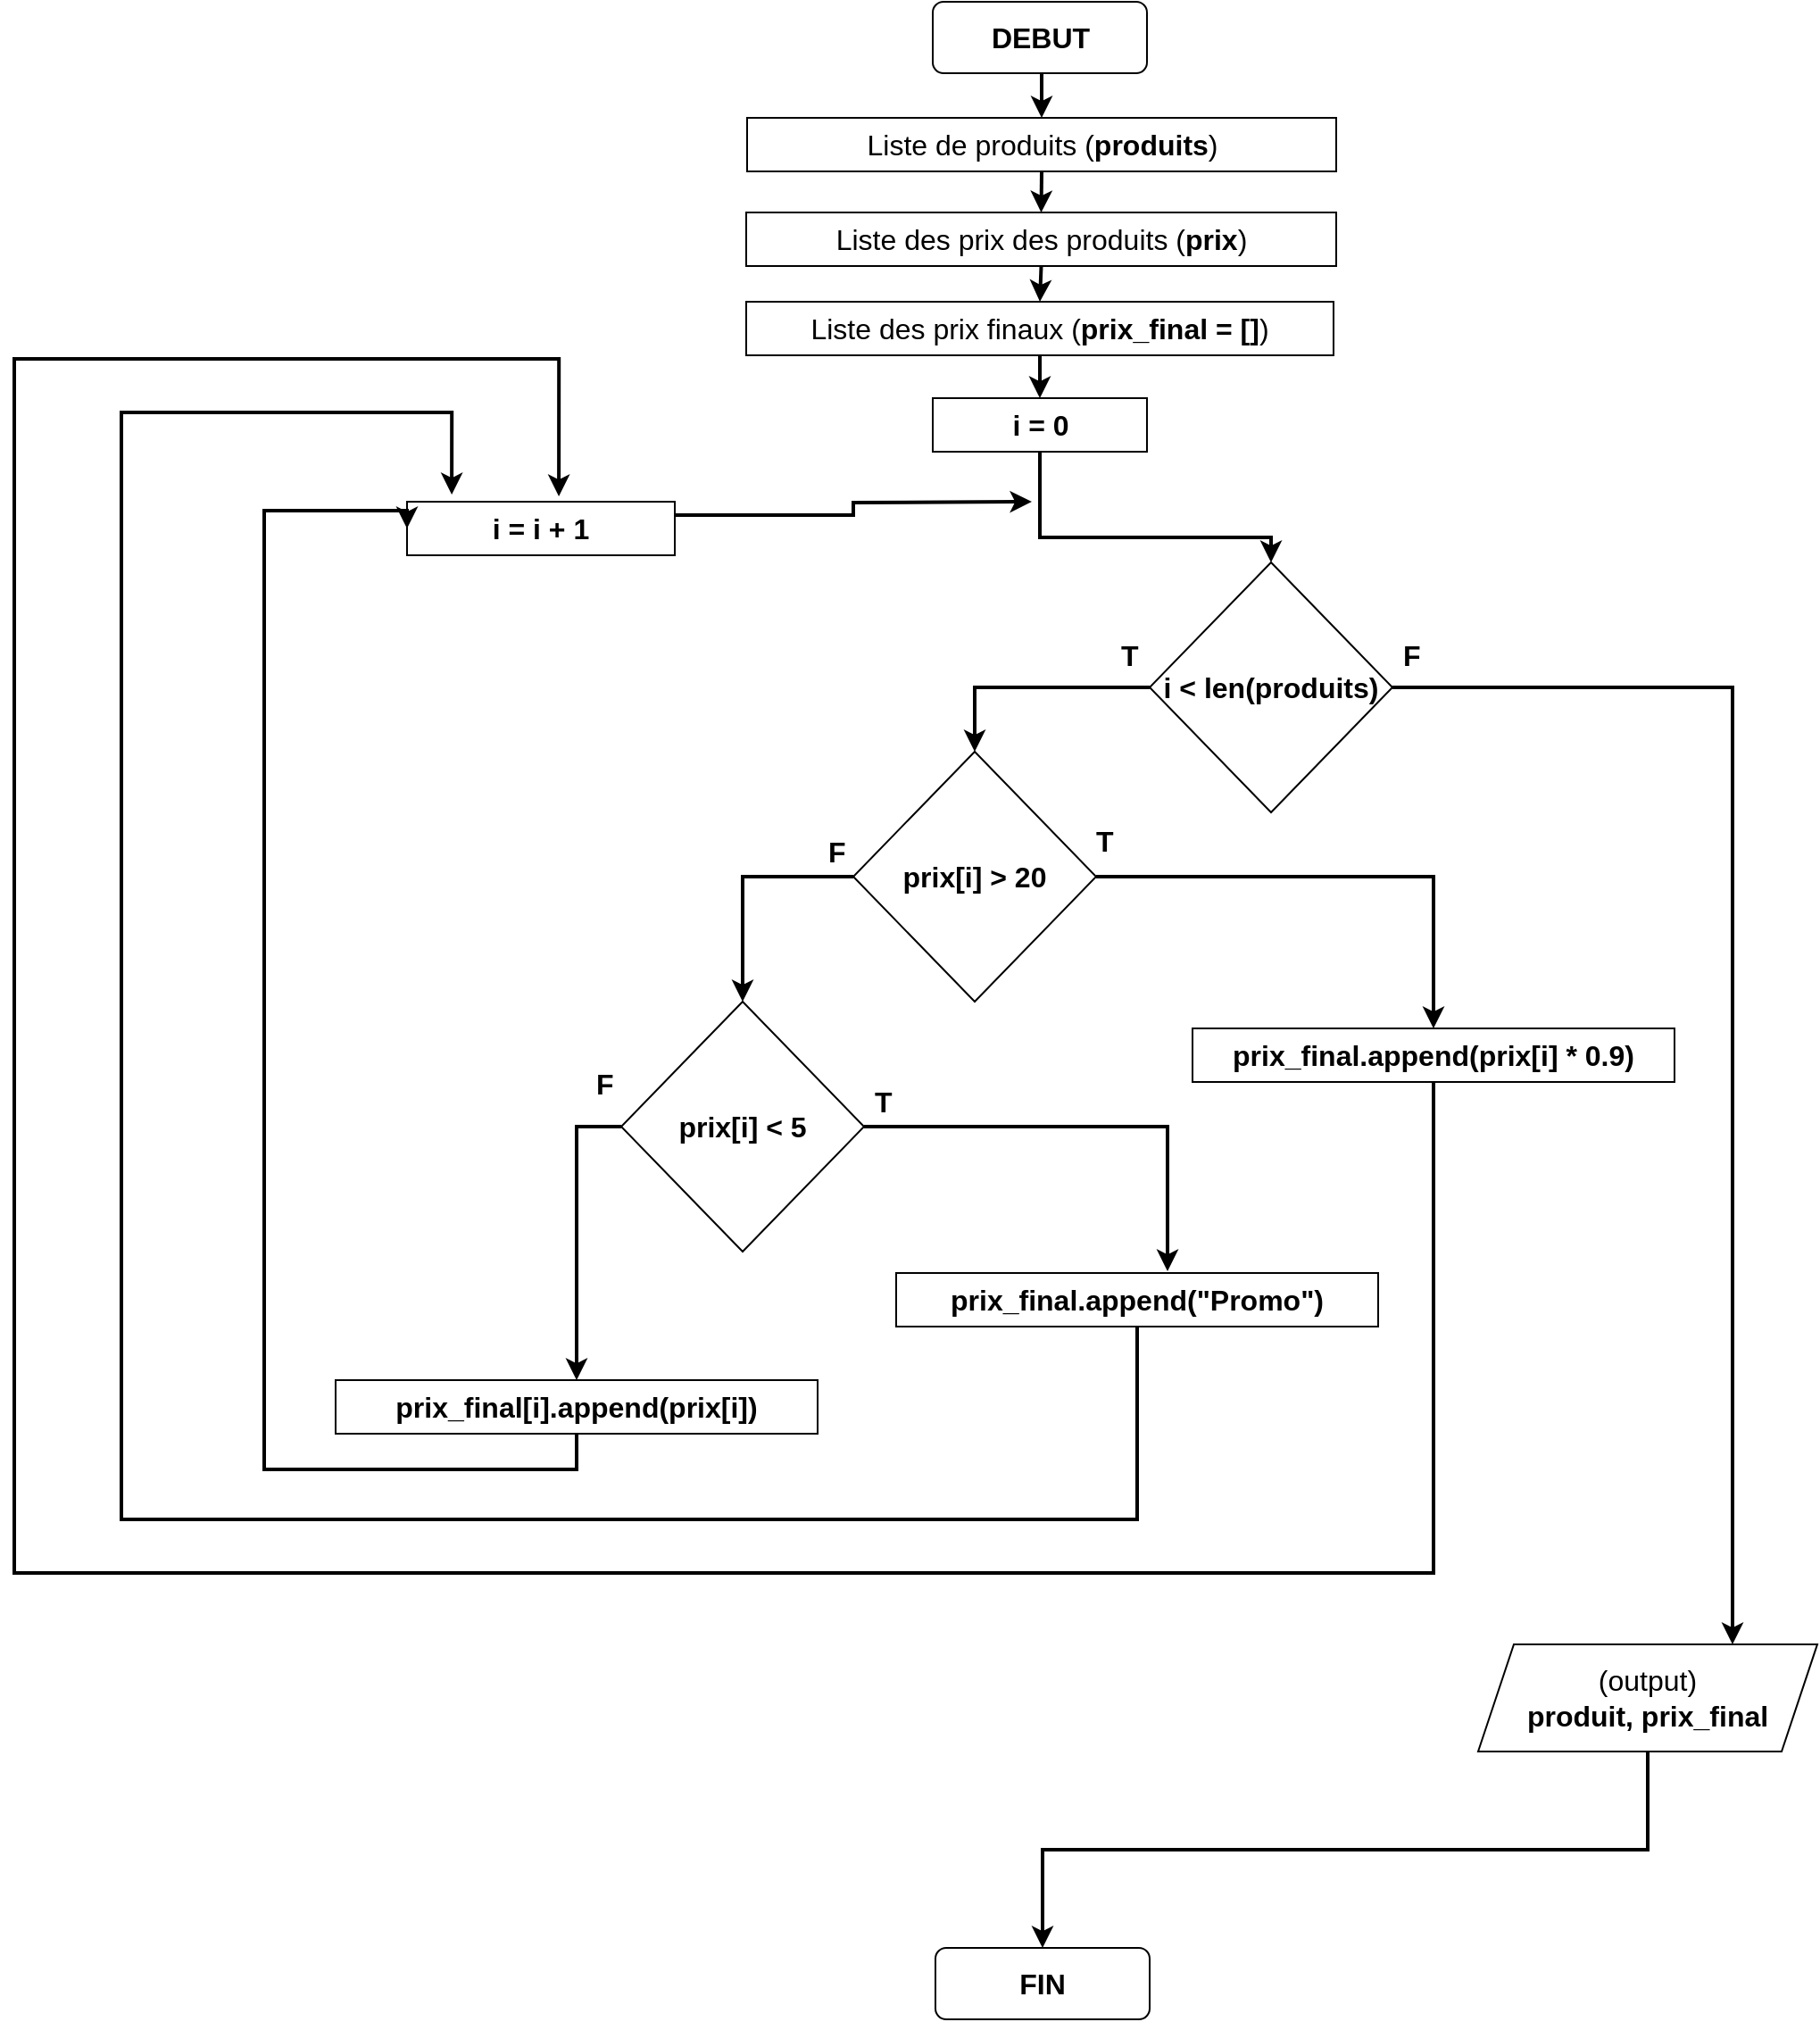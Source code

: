 <mxfile version="20.3.0" type="device"><diagram id="0O5Way81w861UzhplPQG" name="Page-1"><mxGraphModel dx="1929" dy="685" grid="1" gridSize="10" guides="1" tooltips="1" connect="1" arrows="1" fold="1" page="1" pageScale="1" pageWidth="827" pageHeight="1169" math="0" shadow="0"><root><mxCell id="0"/><mxCell id="1" parent="0"/><mxCell id="L_IUFMb1HMplvOIWYFQN-29" style="edgeStyle=orthogonalEdgeStyle;rounded=0;orthogonalLoop=1;jettySize=auto;html=1;exitX=0.5;exitY=1;exitDx=0;exitDy=0;entryX=0.5;entryY=0;entryDx=0;entryDy=0;strokeWidth=2;fontSize=16;" parent="1" source="L_IUFMb1HMplvOIWYFQN-2" target="L_IUFMb1HMplvOIWYFQN-23" edge="1"><mxGeometry relative="1" as="geometry"/></mxCell><mxCell id="L_IUFMb1HMplvOIWYFQN-2" value="&lt;font style=&quot;font-size: 16px;&quot;&gt;&lt;b&gt;DEBUT&lt;/b&gt;&lt;/font&gt;" style="rounded=1;whiteSpace=wrap;html=1;" parent="1" vertex="1"><mxGeometry x="234.5" y="10" width="120" height="40" as="geometry"/></mxCell><mxCell id="L_IUFMb1HMplvOIWYFQN-9" style="edgeStyle=orthogonalEdgeStyle;rounded=0;orthogonalLoop=1;jettySize=auto;html=1;exitX=0.5;exitY=1;exitDx=0;exitDy=0;strokeWidth=2;fontSize=16;" parent="1" source="L_IUFMb1HMplvOIWYFQN-10" target="L_IUFMb1HMplvOIWYFQN-13" edge="1"><mxGeometry relative="1" as="geometry"><Array as="points"><mxPoint x="295" y="310"/><mxPoint x="424" y="310"/></Array></mxGeometry></mxCell><mxCell id="L_IUFMb1HMplvOIWYFQN-10" value="&lt;b&gt;i = 0&lt;/b&gt;" style="rounded=0;whiteSpace=wrap;html=1;fontSize=16;" parent="1" vertex="1"><mxGeometry x="234.5" y="232" width="120" height="30" as="geometry"/></mxCell><mxCell id="L_IUFMb1HMplvOIWYFQN-39" style="edgeStyle=orthogonalEdgeStyle;rounded=0;orthogonalLoop=1;jettySize=auto;html=1;exitX=0;exitY=0.5;exitDx=0;exitDy=0;entryX=0.5;entryY=0;entryDx=0;entryDy=0;strokeWidth=2;fontSize=16;" parent="1" source="L_IUFMb1HMplvOIWYFQN-13" target="L_IUFMb1HMplvOIWYFQN-28" edge="1"><mxGeometry relative="1" as="geometry"/></mxCell><mxCell id="L_IUFMb1HMplvOIWYFQN-54" style="edgeStyle=orthogonalEdgeStyle;rounded=0;orthogonalLoop=1;jettySize=auto;html=1;exitX=1;exitY=0.5;exitDx=0;exitDy=0;entryX=0.75;entryY=0;entryDx=0;entryDy=0;strokeWidth=2;fontSize=16;" parent="1" source="L_IUFMb1HMplvOIWYFQN-13" target="L_IUFMb1HMplvOIWYFQN-20" edge="1"><mxGeometry relative="1" as="geometry"/></mxCell><mxCell id="L_IUFMb1HMplvOIWYFQN-13" value="&lt;b&gt;i &amp;lt; len(produits)&lt;/b&gt;" style="rhombus;whiteSpace=wrap;html=1;fontSize=16;" parent="1" vertex="1"><mxGeometry x="356" y="324" width="136" height="140" as="geometry"/></mxCell><mxCell id="L_IUFMb1HMplvOIWYFQN-18" value="&lt;font style=&quot;font-size: 16px;&quot;&gt;&lt;b&gt;FIN&lt;/b&gt;&lt;/font&gt;" style="rounded=1;whiteSpace=wrap;html=1;" parent="1" vertex="1"><mxGeometry x="236" y="1100" width="120" height="40" as="geometry"/></mxCell><mxCell id="L_IUFMb1HMplvOIWYFQN-19" style="edgeStyle=orthogonalEdgeStyle;rounded=0;orthogonalLoop=1;jettySize=auto;html=1;exitX=0.5;exitY=1;exitDx=0;exitDy=0;entryX=0.5;entryY=0;entryDx=0;entryDy=0;strokeWidth=2;fontSize=16;" parent="1" source="L_IUFMb1HMplvOIWYFQN-20" target="L_IUFMb1HMplvOIWYFQN-18" edge="1"><mxGeometry relative="1" as="geometry"/></mxCell><mxCell id="L_IUFMb1HMplvOIWYFQN-20" value="(output)&lt;br&gt;&lt;b&gt;produit, prix_final&lt;/b&gt;" style="shape=parallelogram;perimeter=parallelogramPerimeter;whiteSpace=wrap;html=1;fixedSize=1;fontSize=16;" parent="1" vertex="1"><mxGeometry x="540" y="930" width="190" height="60" as="geometry"/></mxCell><mxCell id="L_IUFMb1HMplvOIWYFQN-53" style="edgeStyle=orthogonalEdgeStyle;rounded=0;orthogonalLoop=1;jettySize=auto;html=1;exitX=1;exitY=0.25;exitDx=0;exitDy=0;strokeWidth=2;fontSize=16;" parent="1" source="L_IUFMb1HMplvOIWYFQN-21" edge="1"><mxGeometry relative="1" as="geometry"><mxPoint x="290" y="290" as="targetPoint"/></mxGeometry></mxCell><mxCell id="L_IUFMb1HMplvOIWYFQN-21" value="&lt;b&gt;i = i + 1&lt;/b&gt;" style="rounded=0;whiteSpace=wrap;html=1;fontSize=16;" parent="1" vertex="1"><mxGeometry x="-60" y="290" width="150" height="30" as="geometry"/></mxCell><mxCell id="L_IUFMb1HMplvOIWYFQN-26" style="edgeStyle=orthogonalEdgeStyle;rounded=0;orthogonalLoop=1;jettySize=auto;html=1;exitX=0.5;exitY=1;exitDx=0;exitDy=0;entryX=0.5;entryY=0;entryDx=0;entryDy=0;fontSize=16;strokeWidth=2;" parent="1" source="L_IUFMb1HMplvOIWYFQN-23" target="L_IUFMb1HMplvOIWYFQN-24" edge="1"><mxGeometry relative="1" as="geometry"/></mxCell><mxCell id="L_IUFMb1HMplvOIWYFQN-23" value="&lt;font style=&quot;font-size: 16px;&quot;&gt;Liste de produits&lt;b&gt; &lt;/b&gt;(&lt;b&gt;produits&lt;/b&gt;)&lt;/font&gt;" style="rounded=0;whiteSpace=wrap;html=1;" parent="1" vertex="1"><mxGeometry x="130.5" y="75" width="330" height="30" as="geometry"/></mxCell><mxCell id="L_IUFMb1HMplvOIWYFQN-31" style="edgeStyle=orthogonalEdgeStyle;rounded=0;orthogonalLoop=1;jettySize=auto;html=1;exitX=0.5;exitY=1;exitDx=0;exitDy=0;entryX=0.5;entryY=0;entryDx=0;entryDy=0;strokeWidth=2;fontSize=16;" parent="1" source="L_IUFMb1HMplvOIWYFQN-24" target="L_IUFMb1HMplvOIWYFQN-30" edge="1"><mxGeometry relative="1" as="geometry"/></mxCell><mxCell id="L_IUFMb1HMplvOIWYFQN-24" value="&lt;font style=&quot;font-size: 16px;&quot;&gt;Liste des prix des produits (&lt;b&gt;prix&lt;/b&gt;)&lt;/font&gt;" style="rounded=0;whiteSpace=wrap;html=1;" parent="1" vertex="1"><mxGeometry x="130" y="128" width="330.5" height="30" as="geometry"/></mxCell><mxCell id="L_IUFMb1HMplvOIWYFQN-37" style="edgeStyle=orthogonalEdgeStyle;rounded=0;orthogonalLoop=1;jettySize=auto;html=1;exitX=1;exitY=0.5;exitDx=0;exitDy=0;strokeWidth=2;fontSize=16;" parent="1" source="L_IUFMb1HMplvOIWYFQN-28" target="L_IUFMb1HMplvOIWYFQN-33" edge="1"><mxGeometry relative="1" as="geometry"/></mxCell><mxCell id="L_IUFMb1HMplvOIWYFQN-40" style="edgeStyle=orthogonalEdgeStyle;rounded=0;orthogonalLoop=1;jettySize=auto;html=1;exitX=0;exitY=0.5;exitDx=0;exitDy=0;entryX=0.5;entryY=0;entryDx=0;entryDy=0;strokeWidth=2;fontSize=16;" parent="1" source="L_IUFMb1HMplvOIWYFQN-28" target="L_IUFMb1HMplvOIWYFQN-34" edge="1"><mxGeometry relative="1" as="geometry"/></mxCell><mxCell id="L_IUFMb1HMplvOIWYFQN-28" value="&lt;b&gt;prix[i] &amp;gt; 20&lt;/b&gt;" style="rhombus;whiteSpace=wrap;html=1;fontSize=16;" parent="1" vertex="1"><mxGeometry x="190" y="430" width="136" height="140" as="geometry"/></mxCell><mxCell id="L_IUFMb1HMplvOIWYFQN-32" style="edgeStyle=orthogonalEdgeStyle;rounded=0;orthogonalLoop=1;jettySize=auto;html=1;exitX=0.5;exitY=1;exitDx=0;exitDy=0;entryX=0.5;entryY=0;entryDx=0;entryDy=0;strokeWidth=2;fontSize=16;" parent="1" source="L_IUFMb1HMplvOIWYFQN-30" target="L_IUFMb1HMplvOIWYFQN-10" edge="1"><mxGeometry relative="1" as="geometry"/></mxCell><mxCell id="L_IUFMb1HMplvOIWYFQN-30" value="&lt;font style=&quot;font-size: 16px;&quot;&gt;Liste des prix finaux (&lt;b&gt;prix_final = []&lt;/b&gt;)&lt;/font&gt;" style="rounded=0;whiteSpace=wrap;html=1;" parent="1" vertex="1"><mxGeometry x="130" y="178" width="329" height="30" as="geometry"/></mxCell><mxCell id="L_IUFMb1HMplvOIWYFQN-52" style="edgeStyle=orthogonalEdgeStyle;rounded=0;orthogonalLoop=1;jettySize=auto;html=1;exitX=0.5;exitY=1;exitDx=0;exitDy=0;entryX=0.567;entryY=-0.1;entryDx=0;entryDy=0;entryPerimeter=0;strokeWidth=2;fontSize=16;" parent="1" source="L_IUFMb1HMplvOIWYFQN-33" target="L_IUFMb1HMplvOIWYFQN-21" edge="1"><mxGeometry relative="1" as="geometry"><Array as="points"><mxPoint x="515" y="890"/><mxPoint x="-280" y="890"/><mxPoint x="-280" y="210"/><mxPoint x="25" y="210"/></Array></mxGeometry></mxCell><mxCell id="L_IUFMb1HMplvOIWYFQN-33" value="&lt;b&gt;prix_final.append(prix[i] * 0.9)&lt;/b&gt;" style="rounded=0;whiteSpace=wrap;html=1;fontSize=16;" parent="1" vertex="1"><mxGeometry x="380" y="585" width="270" height="30" as="geometry"/></mxCell><mxCell id="L_IUFMb1HMplvOIWYFQN-38" style="edgeStyle=orthogonalEdgeStyle;rounded=0;orthogonalLoop=1;jettySize=auto;html=1;exitX=1;exitY=0.5;exitDx=0;exitDy=0;entryX=0.563;entryY=-0.033;entryDx=0;entryDy=0;entryPerimeter=0;strokeWidth=2;fontSize=16;" parent="1" source="L_IUFMb1HMplvOIWYFQN-34" target="L_IUFMb1HMplvOIWYFQN-35" edge="1"><mxGeometry relative="1" as="geometry"/></mxCell><mxCell id="L_IUFMb1HMplvOIWYFQN-48" style="edgeStyle=orthogonalEdgeStyle;rounded=0;orthogonalLoop=1;jettySize=auto;html=1;exitX=0;exitY=0.5;exitDx=0;exitDy=0;strokeWidth=2;fontSize=16;" parent="1" source="L_IUFMb1HMplvOIWYFQN-34" target="L_IUFMb1HMplvOIWYFQN-36" edge="1"><mxGeometry relative="1" as="geometry"/></mxCell><mxCell id="L_IUFMb1HMplvOIWYFQN-34" value="&lt;b&gt;prix[i] &amp;lt; 5&lt;/b&gt;" style="rhombus;whiteSpace=wrap;html=1;fontSize=16;" parent="1" vertex="1"><mxGeometry x="60" y="570" width="136" height="140" as="geometry"/></mxCell><mxCell id="L_IUFMb1HMplvOIWYFQN-50" style="edgeStyle=orthogonalEdgeStyle;rounded=0;orthogonalLoop=1;jettySize=auto;html=1;exitX=0.5;exitY=1;exitDx=0;exitDy=0;strokeWidth=2;fontSize=16;entryX=0.167;entryY=-0.133;entryDx=0;entryDy=0;entryPerimeter=0;" parent="1" source="L_IUFMb1HMplvOIWYFQN-35" target="L_IUFMb1HMplvOIWYFQN-21" edge="1"><mxGeometry relative="1" as="geometry"><mxPoint x="-170" y="410" as="targetPoint"/><Array as="points"><mxPoint x="349" y="860"/><mxPoint x="-220" y="860"/><mxPoint x="-220" y="240"/><mxPoint x="-35" y="240"/></Array></mxGeometry></mxCell><mxCell id="L_IUFMb1HMplvOIWYFQN-35" value="&lt;b&gt;prix_final.append(&quot;Promo&quot;)&lt;/b&gt;" style="rounded=0;whiteSpace=wrap;html=1;fontSize=16;" parent="1" vertex="1"><mxGeometry x="214" y="722" width="270" height="30" as="geometry"/></mxCell><mxCell id="L_IUFMb1HMplvOIWYFQN-49" style="edgeStyle=orthogonalEdgeStyle;rounded=0;orthogonalLoop=1;jettySize=auto;html=1;exitX=0.5;exitY=1;exitDx=0;exitDy=0;entryX=0;entryY=0.5;entryDx=0;entryDy=0;strokeWidth=2;fontSize=16;" parent="1" source="L_IUFMb1HMplvOIWYFQN-36" target="L_IUFMb1HMplvOIWYFQN-21" edge="1"><mxGeometry relative="1" as="geometry"><Array as="points"><mxPoint x="35" y="832"/><mxPoint x="-140" y="832"/><mxPoint x="-140" y="295"/></Array></mxGeometry></mxCell><mxCell id="L_IUFMb1HMplvOIWYFQN-36" value="&lt;b&gt;prix_final[i].append(prix[i])&lt;/b&gt;" style="rounded=0;whiteSpace=wrap;html=1;fontSize=16;" parent="1" vertex="1"><mxGeometry x="-100" y="782" width="270" height="30" as="geometry"/></mxCell><mxCell id="L_IUFMb1HMplvOIWYFQN-42" value="T" style="text;strokeColor=none;fillColor=none;align=left;verticalAlign=middle;spacingLeft=4;spacingRight=4;overflow=hidden;points=[[0,0.5],[1,0.5]];portConstraint=eastwest;rotatable=0;fontSize=16;fontStyle=1" parent="1" vertex="1"><mxGeometry x="334" y="360" width="30" height="30" as="geometry"/></mxCell><mxCell id="L_IUFMb1HMplvOIWYFQN-43" value="F" style="text;strokeColor=none;fillColor=none;align=left;verticalAlign=middle;spacingLeft=4;spacingRight=4;overflow=hidden;points=[[0,0.5],[1,0.5]];portConstraint=eastwest;rotatable=0;fontSize=16;fontStyle=1" parent="1" vertex="1"><mxGeometry x="492" y="360" width="30" height="30" as="geometry"/></mxCell><mxCell id="L_IUFMb1HMplvOIWYFQN-44" value="T" style="text;strokeColor=none;fillColor=none;align=left;verticalAlign=middle;spacingLeft=4;spacingRight=4;overflow=hidden;points=[[0,0.5],[1,0.5]];portConstraint=eastwest;rotatable=0;fontSize=16;fontStyle=1" parent="1" vertex="1"><mxGeometry x="320" y="464" width="30" height="30" as="geometry"/></mxCell><mxCell id="L_IUFMb1HMplvOIWYFQN-45" value="F" style="text;strokeColor=none;fillColor=none;align=left;verticalAlign=middle;spacingLeft=4;spacingRight=4;overflow=hidden;points=[[0,0.5],[1,0.5]];portConstraint=eastwest;rotatable=0;fontSize=16;fontStyle=1" parent="1" vertex="1"><mxGeometry x="170" y="470" width="30" height="30" as="geometry"/></mxCell><mxCell id="L_IUFMb1HMplvOIWYFQN-46" value="F" style="text;strokeColor=none;fillColor=none;align=left;verticalAlign=middle;spacingLeft=4;spacingRight=4;overflow=hidden;points=[[0,0.5],[1,0.5]];portConstraint=eastwest;rotatable=0;fontSize=16;fontStyle=1" parent="1" vertex="1"><mxGeometry x="40" y="600" width="30" height="30" as="geometry"/></mxCell><mxCell id="L_IUFMb1HMplvOIWYFQN-47" value="T" style="text;strokeColor=none;fillColor=none;align=left;verticalAlign=middle;spacingLeft=4;spacingRight=4;overflow=hidden;points=[[0,0.5],[1,0.5]];portConstraint=eastwest;rotatable=0;fontSize=16;fontStyle=1" parent="1" vertex="1"><mxGeometry x="196" y="610" width="30" height="30" as="geometry"/></mxCell></root></mxGraphModel></diagram></mxfile>